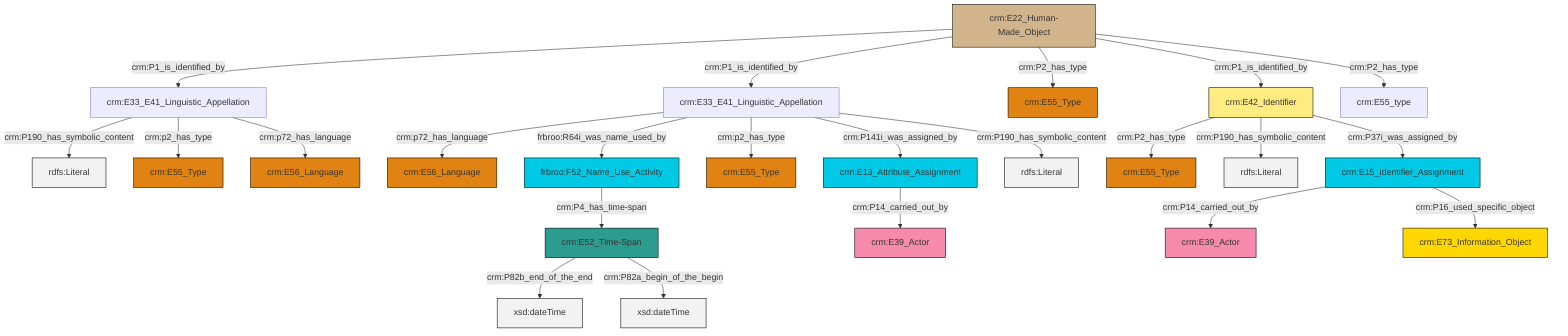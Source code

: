 graph TD
classDef Literal fill:#f2f2f2,stroke:#000000;
classDef CRM_Entity fill:#FFFFFF,stroke:#000000;
classDef Temporal_Entity fill:#00C9E6, stroke:#000000;
classDef Type fill:#E18312, stroke:#000000;
classDef Time-Span fill:#2C9C91, stroke:#000000;
classDef Appellation fill:#FFEB7F, stroke:#000000;
classDef Place fill:#008836, stroke:#000000;
classDef Persistent_Item fill:#B266B2, stroke:#000000;
classDef Conceptual_Object fill:#FFD700, stroke:#000000;
classDef Physical_Thing fill:#D2B48C, stroke:#000000;
classDef Actor fill:#f58aad, stroke:#000000;
classDef PC_Classes fill:#4ce600, stroke:#000000;
classDef Multi fill:#cccccc,stroke:#000000;

0["crm:E22_Human-Made_Object"]:::Physical_Thing -->|crm:P1_is_identified_by| 1["crm:E33_E41_Linguistic_Appellation"]:::Default
2["crm:E15_Identifier_Assignment"]:::Temporal_Entity -->|crm:P14_carried_out_by| 3["crm:E39_Actor"]:::Actor
4["crm:E33_E41_Linguistic_Appellation"]:::Default -->|crm:p72_has_language| 7["crm:E56_Language"]:::Type
8["crm:E52_Time-Span"]:::Time-Span -->|crm:P82b_end_of_the_end| 9[xsd:dateTime]:::Literal
0["crm:E22_Human-Made_Object"]:::Physical_Thing -->|crm:P1_is_identified_by| 4["crm:E33_E41_Linguistic_Appellation"]:::Default
0["crm:E22_Human-Made_Object"]:::Physical_Thing -->|crm:P2_has_type| 10["crm:E55_Type"]:::Type
4["crm:E33_E41_Linguistic_Appellation"]:::Default -->|frbroo:R64i_was_name_used_by| 11["frbroo:F52_Name_Use_Activity"]:::Temporal_Entity
11["frbroo:F52_Name_Use_Activity"]:::Temporal_Entity -->|crm:P4_has_time-span| 8["crm:E52_Time-Span"]:::Time-Span
8["crm:E52_Time-Span"]:::Time-Span -->|crm:P82a_begin_of_the_begin| 13[xsd:dateTime]:::Literal
0["crm:E22_Human-Made_Object"]:::Physical_Thing -->|crm:P1_is_identified_by| 17["crm:E42_Identifier"]:::Appellation
4["crm:E33_E41_Linguistic_Appellation"]:::Default -->|crm:p2_has_type| 18["crm:E55_Type"]:::Type
1["crm:E33_E41_Linguistic_Appellation"]:::Default -->|crm:P190_has_symbolic_content| 19[rdfs:Literal]:::Literal
4["crm:E33_E41_Linguistic_Appellation"]:::Default -->|crm:P141i_was_assigned_by| 22["crm:E13_Attribute_Assignment"]:::Temporal_Entity
1["crm:E33_E41_Linguistic_Appellation"]:::Default -->|crm:p2_has_type| 14["crm:E55_Type"]:::Type
4["crm:E33_E41_Linguistic_Appellation"]:::Default -->|crm:P190_has_symbolic_content| 25[rdfs:Literal]:::Literal
22["crm:E13_Attribute_Assignment"]:::Temporal_Entity -->|crm:P14_carried_out_by| 26["crm:E39_Actor"]:::Actor
17["crm:E42_Identifier"]:::Appellation -->|crm:P2_has_type| 32["crm:E55_Type"]:::Type
0["crm:E22_Human-Made_Object"]:::Physical_Thing -->|crm:P2_has_type| 34["crm:E55_type"]:::Default
17["crm:E42_Identifier"]:::Appellation -->|crm:P190_has_symbolic_content| 38[rdfs:Literal]:::Literal
2["crm:E15_Identifier_Assignment"]:::Temporal_Entity -->|crm:P16_used_specific_object| 20["crm:E73_Information_Object"]:::Conceptual_Object
17["crm:E42_Identifier"]:::Appellation -->|crm:P37i_was_assigned_by| 2["crm:E15_Identifier_Assignment"]:::Temporal_Entity
1["crm:E33_E41_Linguistic_Appellation"]:::Default -->|crm:p72_has_language| 30["crm:E56_Language"]:::Type